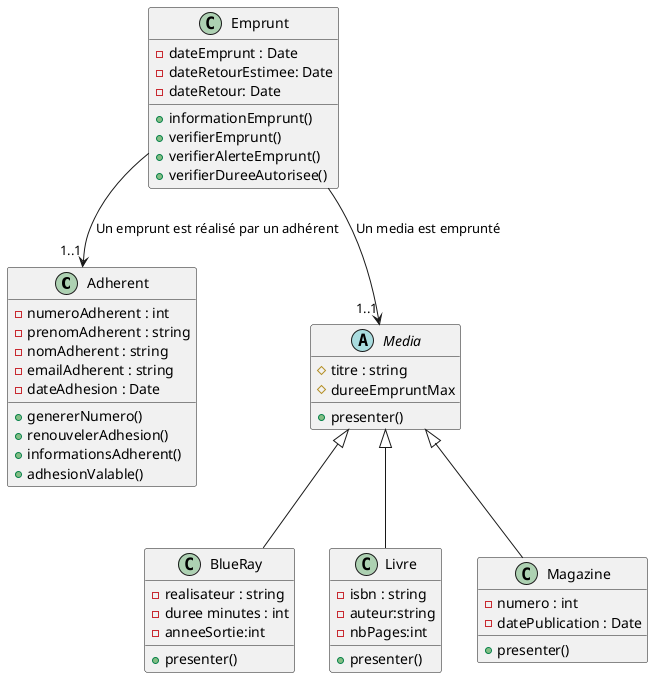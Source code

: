 @startuml
'https://plantuml.com/sequence-diagram
Class Adherent{
    -numeroAdherent : int
    -prenomAdherent : string
    -nomAdherent : string
    -emailAdherent : string
    -dateAdhesion : Date
    +genererNumero()
    +renouvelerAdhesion()
    +informationsAdherent()
    +adhesionValable()

}
Abstract Class Media{
    #titre : string
    #dureeEmpruntMax
    +presenter()
}
Class BlueRay{
    -realisateur : string
    -duree minutes : int
    -anneeSortie:int

    +presenter()

}

Class Livre{
    -isbn : string
    -auteur:string
    -nbPages:int

    +presenter()

}

Class Magazine{
    -numero : int
    -datePublication : Date

    +presenter()

}

Class Emprunt{
    -dateEmprunt : Date
    -dateRetourEstimee: Date
    -dateRetour: Date
    +informationEmprunt()
    +verifierEmprunt()
    +verifierAlerteEmprunt()
    +verifierDureeAutorisee()
}
Media <|-- Livre
Media <|-- BlueRay
Media <|-- Magazine

Emprunt  --> "1..1" Media : Un media est emprunté
Emprunt --> "1..1" Adherent : Un emprunt est réalisé par un adhérent


@enduml